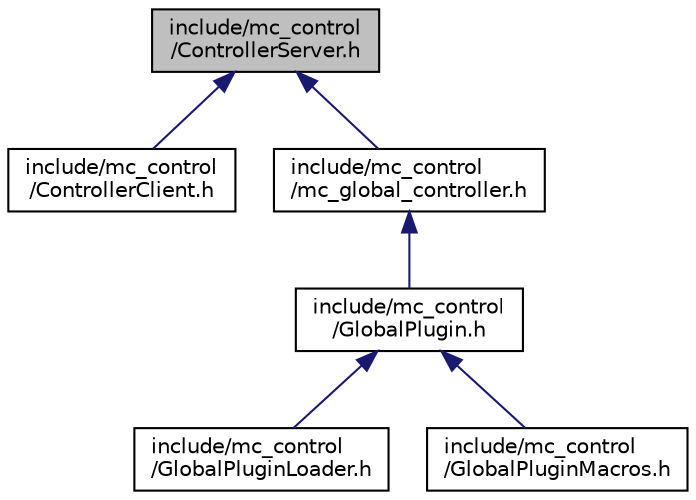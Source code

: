 digraph "include/mc_control/ControllerServer.h"
{
 // INTERACTIVE_SVG=YES
  edge [fontname="Helvetica",fontsize="10",labelfontname="Helvetica",labelfontsize="10"];
  node [fontname="Helvetica",fontsize="10",shape=record];
  Node142 [label="include/mc_control\l/ControllerServer.h",height=0.2,width=0.4,color="black", fillcolor="grey75", style="filled", fontcolor="black"];
  Node142 -> Node143 [dir="back",color="midnightblue",fontsize="10",style="solid",fontname="Helvetica"];
  Node143 [label="include/mc_control\l/ControllerClient.h",height=0.2,width=0.4,color="black", fillcolor="white", style="filled",URL="$ControllerClient_8h.html"];
  Node142 -> Node144 [dir="back",color="midnightblue",fontsize="10",style="solid",fontname="Helvetica"];
  Node144 [label="include/mc_control\l/mc_global_controller.h",height=0.2,width=0.4,color="black", fillcolor="white", style="filled",URL="$mc__global__controller_8h.html"];
  Node144 -> Node145 [dir="back",color="midnightblue",fontsize="10",style="solid",fontname="Helvetica"];
  Node145 [label="include/mc_control\l/GlobalPlugin.h",height=0.2,width=0.4,color="black", fillcolor="white", style="filled",URL="$GlobalPlugin_8h.html"];
  Node145 -> Node146 [dir="back",color="midnightblue",fontsize="10",style="solid",fontname="Helvetica"];
  Node146 [label="include/mc_control\l/GlobalPluginLoader.h",height=0.2,width=0.4,color="black", fillcolor="white", style="filled",URL="$GlobalPluginLoader_8h.html"];
  Node145 -> Node147 [dir="back",color="midnightblue",fontsize="10",style="solid",fontname="Helvetica"];
  Node147 [label="include/mc_control\l/GlobalPluginMacros.h",height=0.2,width=0.4,color="black", fillcolor="white", style="filled",URL="$GlobalPluginMacros_8h.html"];
}
